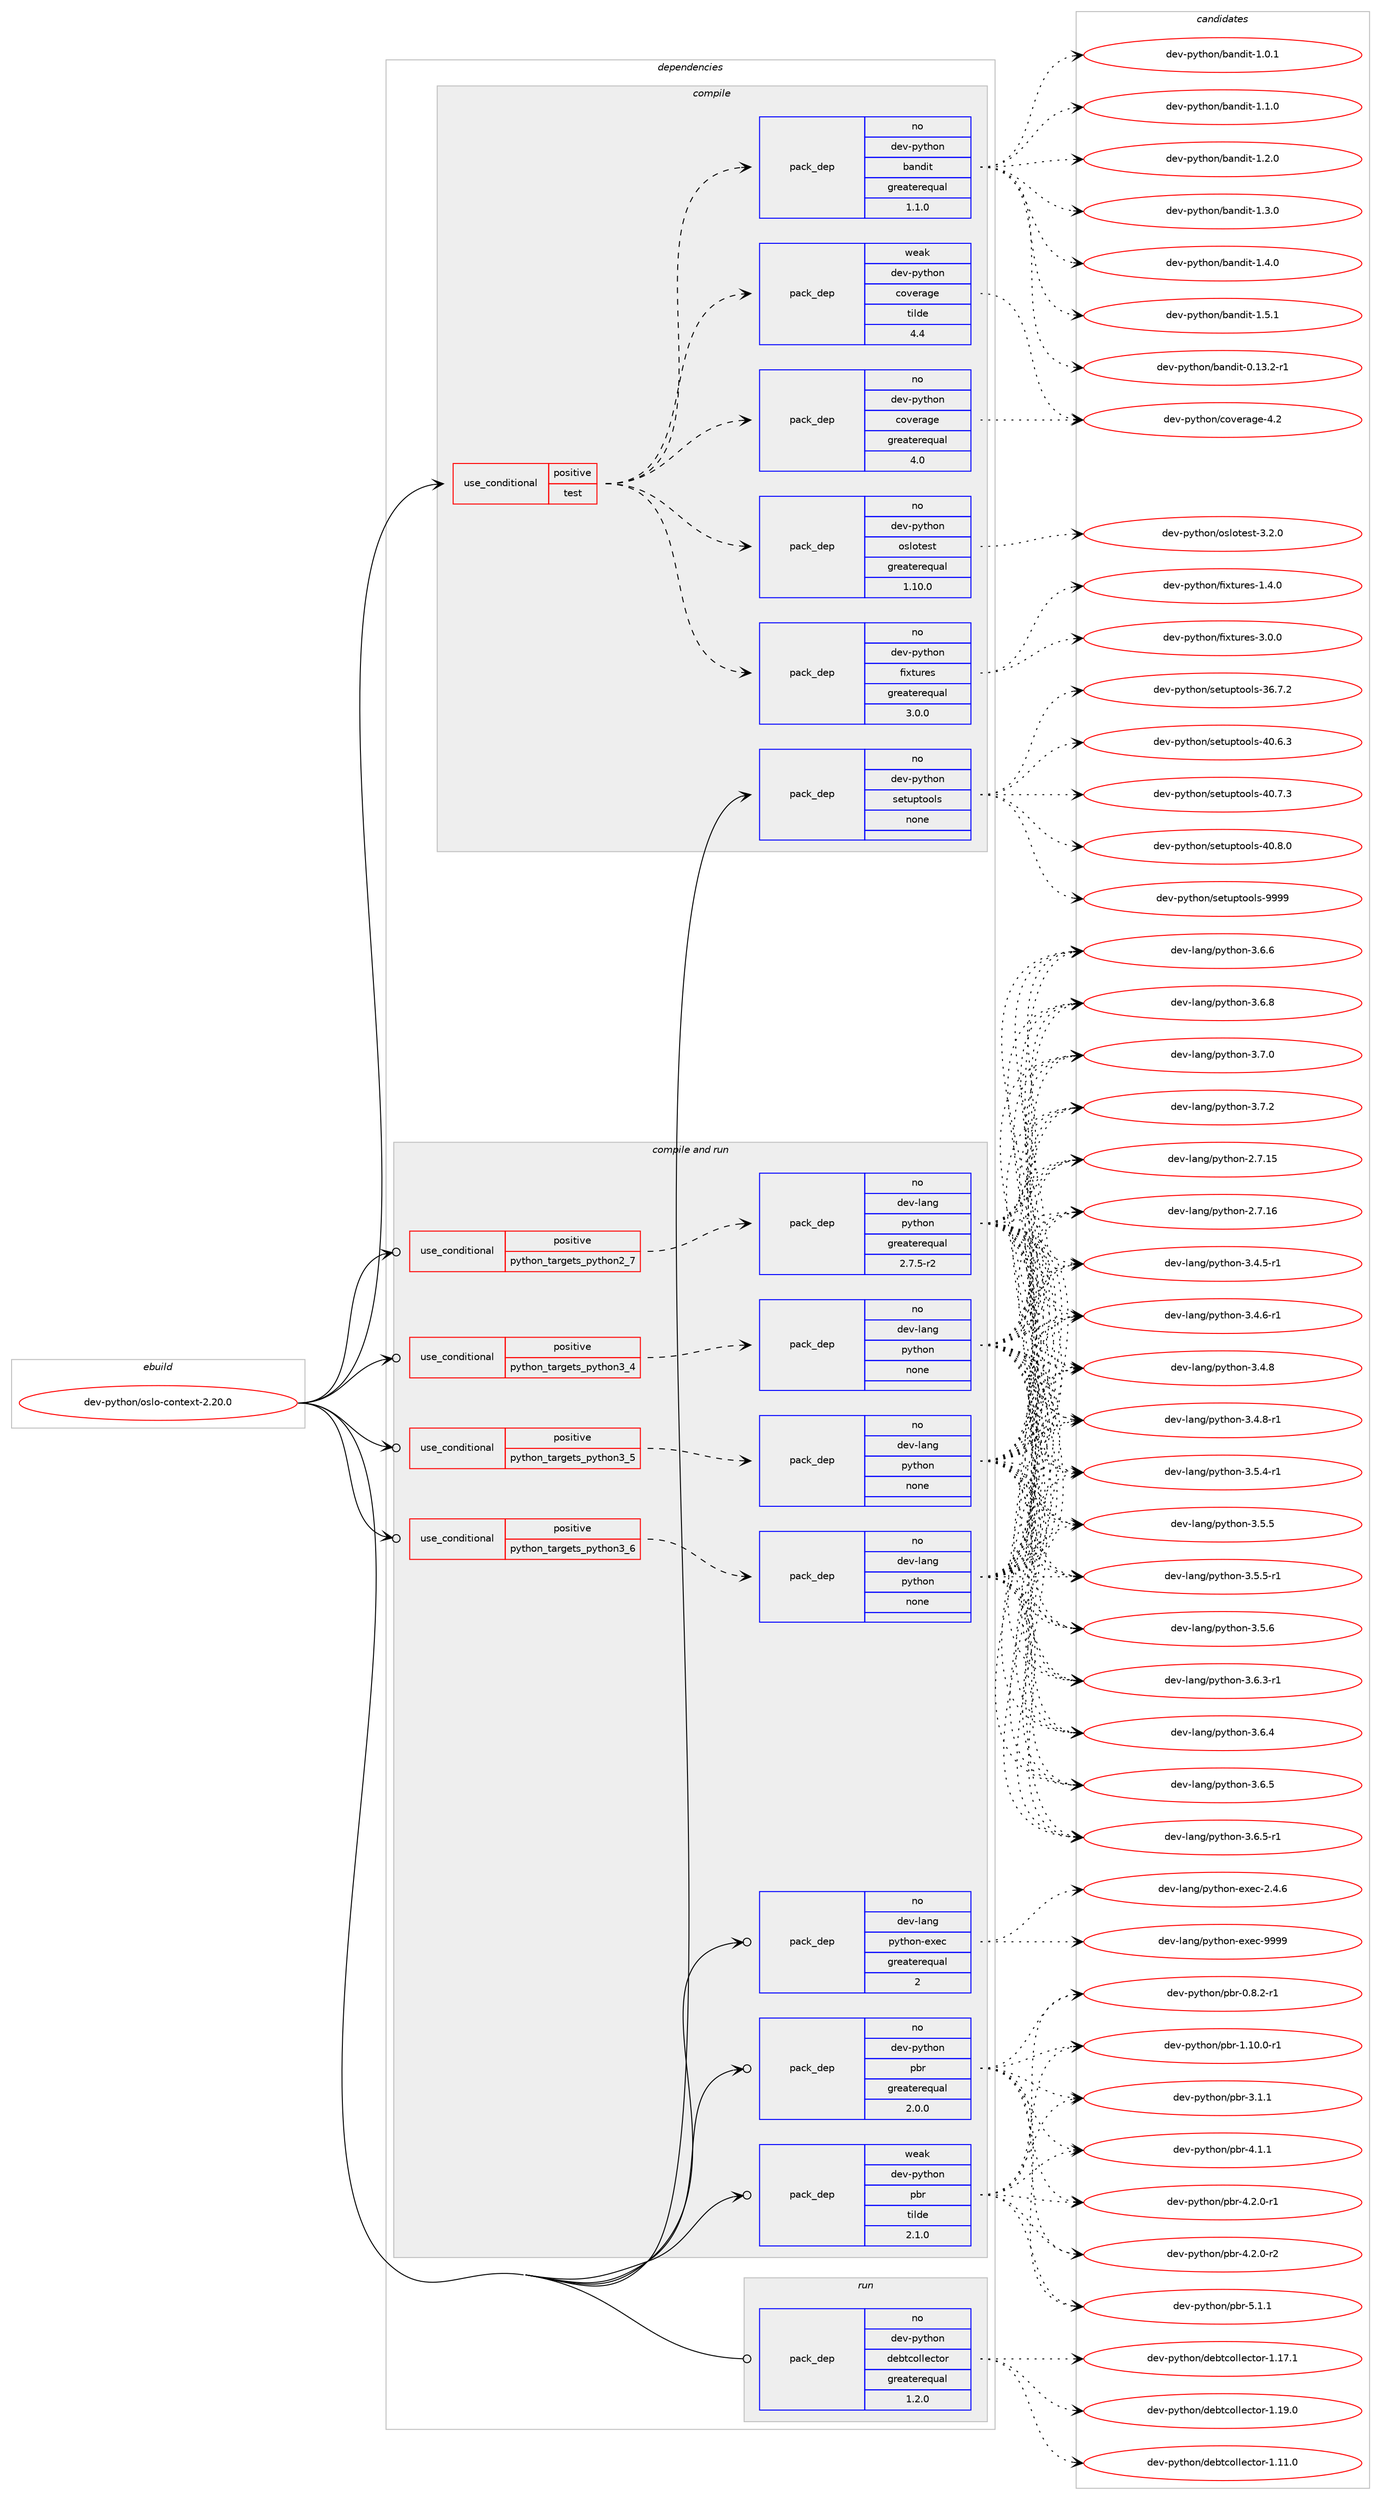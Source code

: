 digraph prolog {

# *************
# Graph options
# *************

newrank=true;
concentrate=true;
compound=true;
graph [rankdir=LR,fontname=Helvetica,fontsize=10,ranksep=1.5];#, ranksep=2.5, nodesep=0.2];
edge  [arrowhead=vee];
node  [fontname=Helvetica,fontsize=10];

# **********
# The ebuild
# **********

subgraph cluster_leftcol {
color=gray;
rank=same;
label=<<i>ebuild</i>>;
id [label="dev-python/oslo-context-2.20.0", color=red, width=4, href="../dev-python/oslo-context-2.20.0.svg"];
}

# ****************
# The dependencies
# ****************

subgraph cluster_midcol {
color=gray;
label=<<i>dependencies</i>>;
subgraph cluster_compile {
fillcolor="#eeeeee";
style=filled;
label=<<i>compile</i>>;
subgraph cond378696 {
dependency1422692 [label=<<TABLE BORDER="0" CELLBORDER="1" CELLSPACING="0" CELLPADDING="4"><TR><TD ROWSPAN="3" CELLPADDING="10">use_conditional</TD></TR><TR><TD>positive</TD></TR><TR><TD>test</TD></TR></TABLE>>, shape=none, color=red];
subgraph pack1020719 {
dependency1422693 [label=<<TABLE BORDER="0" CELLBORDER="1" CELLSPACING="0" CELLPADDING="4" WIDTH="220"><TR><TD ROWSPAN="6" CELLPADDING="30">pack_dep</TD></TR><TR><TD WIDTH="110">no</TD></TR><TR><TD>dev-python</TD></TR><TR><TD>fixtures</TD></TR><TR><TD>greaterequal</TD></TR><TR><TD>3.0.0</TD></TR></TABLE>>, shape=none, color=blue];
}
dependency1422692:e -> dependency1422693:w [weight=20,style="dashed",arrowhead="vee"];
subgraph pack1020720 {
dependency1422694 [label=<<TABLE BORDER="0" CELLBORDER="1" CELLSPACING="0" CELLPADDING="4" WIDTH="220"><TR><TD ROWSPAN="6" CELLPADDING="30">pack_dep</TD></TR><TR><TD WIDTH="110">no</TD></TR><TR><TD>dev-python</TD></TR><TR><TD>oslotest</TD></TR><TR><TD>greaterequal</TD></TR><TR><TD>1.10.0</TD></TR></TABLE>>, shape=none, color=blue];
}
dependency1422692:e -> dependency1422694:w [weight=20,style="dashed",arrowhead="vee"];
subgraph pack1020721 {
dependency1422695 [label=<<TABLE BORDER="0" CELLBORDER="1" CELLSPACING="0" CELLPADDING="4" WIDTH="220"><TR><TD ROWSPAN="6" CELLPADDING="30">pack_dep</TD></TR><TR><TD WIDTH="110">no</TD></TR><TR><TD>dev-python</TD></TR><TR><TD>coverage</TD></TR><TR><TD>greaterequal</TD></TR><TR><TD>4.0</TD></TR></TABLE>>, shape=none, color=blue];
}
dependency1422692:e -> dependency1422695:w [weight=20,style="dashed",arrowhead="vee"];
subgraph pack1020722 {
dependency1422696 [label=<<TABLE BORDER="0" CELLBORDER="1" CELLSPACING="0" CELLPADDING="4" WIDTH="220"><TR><TD ROWSPAN="6" CELLPADDING="30">pack_dep</TD></TR><TR><TD WIDTH="110">weak</TD></TR><TR><TD>dev-python</TD></TR><TR><TD>coverage</TD></TR><TR><TD>tilde</TD></TR><TR><TD>4.4</TD></TR></TABLE>>, shape=none, color=blue];
}
dependency1422692:e -> dependency1422696:w [weight=20,style="dashed",arrowhead="vee"];
subgraph pack1020723 {
dependency1422697 [label=<<TABLE BORDER="0" CELLBORDER="1" CELLSPACING="0" CELLPADDING="4" WIDTH="220"><TR><TD ROWSPAN="6" CELLPADDING="30">pack_dep</TD></TR><TR><TD WIDTH="110">no</TD></TR><TR><TD>dev-python</TD></TR><TR><TD>bandit</TD></TR><TR><TD>greaterequal</TD></TR><TR><TD>1.1.0</TD></TR></TABLE>>, shape=none, color=blue];
}
dependency1422692:e -> dependency1422697:w [weight=20,style="dashed",arrowhead="vee"];
}
id:e -> dependency1422692:w [weight=20,style="solid",arrowhead="vee"];
subgraph pack1020724 {
dependency1422698 [label=<<TABLE BORDER="0" CELLBORDER="1" CELLSPACING="0" CELLPADDING="4" WIDTH="220"><TR><TD ROWSPAN="6" CELLPADDING="30">pack_dep</TD></TR><TR><TD WIDTH="110">no</TD></TR><TR><TD>dev-python</TD></TR><TR><TD>setuptools</TD></TR><TR><TD>none</TD></TR><TR><TD></TD></TR></TABLE>>, shape=none, color=blue];
}
id:e -> dependency1422698:w [weight=20,style="solid",arrowhead="vee"];
}
subgraph cluster_compileandrun {
fillcolor="#eeeeee";
style=filled;
label=<<i>compile and run</i>>;
subgraph cond378697 {
dependency1422699 [label=<<TABLE BORDER="0" CELLBORDER="1" CELLSPACING="0" CELLPADDING="4"><TR><TD ROWSPAN="3" CELLPADDING="10">use_conditional</TD></TR><TR><TD>positive</TD></TR><TR><TD>python_targets_python2_7</TD></TR></TABLE>>, shape=none, color=red];
subgraph pack1020725 {
dependency1422700 [label=<<TABLE BORDER="0" CELLBORDER="1" CELLSPACING="0" CELLPADDING="4" WIDTH="220"><TR><TD ROWSPAN="6" CELLPADDING="30">pack_dep</TD></TR><TR><TD WIDTH="110">no</TD></TR><TR><TD>dev-lang</TD></TR><TR><TD>python</TD></TR><TR><TD>greaterequal</TD></TR><TR><TD>2.7.5-r2</TD></TR></TABLE>>, shape=none, color=blue];
}
dependency1422699:e -> dependency1422700:w [weight=20,style="dashed",arrowhead="vee"];
}
id:e -> dependency1422699:w [weight=20,style="solid",arrowhead="odotvee"];
subgraph cond378698 {
dependency1422701 [label=<<TABLE BORDER="0" CELLBORDER="1" CELLSPACING="0" CELLPADDING="4"><TR><TD ROWSPAN="3" CELLPADDING="10">use_conditional</TD></TR><TR><TD>positive</TD></TR><TR><TD>python_targets_python3_4</TD></TR></TABLE>>, shape=none, color=red];
subgraph pack1020726 {
dependency1422702 [label=<<TABLE BORDER="0" CELLBORDER="1" CELLSPACING="0" CELLPADDING="4" WIDTH="220"><TR><TD ROWSPAN="6" CELLPADDING="30">pack_dep</TD></TR><TR><TD WIDTH="110">no</TD></TR><TR><TD>dev-lang</TD></TR><TR><TD>python</TD></TR><TR><TD>none</TD></TR><TR><TD></TD></TR></TABLE>>, shape=none, color=blue];
}
dependency1422701:e -> dependency1422702:w [weight=20,style="dashed",arrowhead="vee"];
}
id:e -> dependency1422701:w [weight=20,style="solid",arrowhead="odotvee"];
subgraph cond378699 {
dependency1422703 [label=<<TABLE BORDER="0" CELLBORDER="1" CELLSPACING="0" CELLPADDING="4"><TR><TD ROWSPAN="3" CELLPADDING="10">use_conditional</TD></TR><TR><TD>positive</TD></TR><TR><TD>python_targets_python3_5</TD></TR></TABLE>>, shape=none, color=red];
subgraph pack1020727 {
dependency1422704 [label=<<TABLE BORDER="0" CELLBORDER="1" CELLSPACING="0" CELLPADDING="4" WIDTH="220"><TR><TD ROWSPAN="6" CELLPADDING="30">pack_dep</TD></TR><TR><TD WIDTH="110">no</TD></TR><TR><TD>dev-lang</TD></TR><TR><TD>python</TD></TR><TR><TD>none</TD></TR><TR><TD></TD></TR></TABLE>>, shape=none, color=blue];
}
dependency1422703:e -> dependency1422704:w [weight=20,style="dashed",arrowhead="vee"];
}
id:e -> dependency1422703:w [weight=20,style="solid",arrowhead="odotvee"];
subgraph cond378700 {
dependency1422705 [label=<<TABLE BORDER="0" CELLBORDER="1" CELLSPACING="0" CELLPADDING="4"><TR><TD ROWSPAN="3" CELLPADDING="10">use_conditional</TD></TR><TR><TD>positive</TD></TR><TR><TD>python_targets_python3_6</TD></TR></TABLE>>, shape=none, color=red];
subgraph pack1020728 {
dependency1422706 [label=<<TABLE BORDER="0" CELLBORDER="1" CELLSPACING="0" CELLPADDING="4" WIDTH="220"><TR><TD ROWSPAN="6" CELLPADDING="30">pack_dep</TD></TR><TR><TD WIDTH="110">no</TD></TR><TR><TD>dev-lang</TD></TR><TR><TD>python</TD></TR><TR><TD>none</TD></TR><TR><TD></TD></TR></TABLE>>, shape=none, color=blue];
}
dependency1422705:e -> dependency1422706:w [weight=20,style="dashed",arrowhead="vee"];
}
id:e -> dependency1422705:w [weight=20,style="solid",arrowhead="odotvee"];
subgraph pack1020729 {
dependency1422707 [label=<<TABLE BORDER="0" CELLBORDER="1" CELLSPACING="0" CELLPADDING="4" WIDTH="220"><TR><TD ROWSPAN="6" CELLPADDING="30">pack_dep</TD></TR><TR><TD WIDTH="110">no</TD></TR><TR><TD>dev-lang</TD></TR><TR><TD>python-exec</TD></TR><TR><TD>greaterequal</TD></TR><TR><TD>2</TD></TR></TABLE>>, shape=none, color=blue];
}
id:e -> dependency1422707:w [weight=20,style="solid",arrowhead="odotvee"];
subgraph pack1020730 {
dependency1422708 [label=<<TABLE BORDER="0" CELLBORDER="1" CELLSPACING="0" CELLPADDING="4" WIDTH="220"><TR><TD ROWSPAN="6" CELLPADDING="30">pack_dep</TD></TR><TR><TD WIDTH="110">no</TD></TR><TR><TD>dev-python</TD></TR><TR><TD>pbr</TD></TR><TR><TD>greaterequal</TD></TR><TR><TD>2.0.0</TD></TR></TABLE>>, shape=none, color=blue];
}
id:e -> dependency1422708:w [weight=20,style="solid",arrowhead="odotvee"];
subgraph pack1020731 {
dependency1422709 [label=<<TABLE BORDER="0" CELLBORDER="1" CELLSPACING="0" CELLPADDING="4" WIDTH="220"><TR><TD ROWSPAN="6" CELLPADDING="30">pack_dep</TD></TR><TR><TD WIDTH="110">weak</TD></TR><TR><TD>dev-python</TD></TR><TR><TD>pbr</TD></TR><TR><TD>tilde</TD></TR><TR><TD>2.1.0</TD></TR></TABLE>>, shape=none, color=blue];
}
id:e -> dependency1422709:w [weight=20,style="solid",arrowhead="odotvee"];
}
subgraph cluster_run {
fillcolor="#eeeeee";
style=filled;
label=<<i>run</i>>;
subgraph pack1020732 {
dependency1422710 [label=<<TABLE BORDER="0" CELLBORDER="1" CELLSPACING="0" CELLPADDING="4" WIDTH="220"><TR><TD ROWSPAN="6" CELLPADDING="30">pack_dep</TD></TR><TR><TD WIDTH="110">no</TD></TR><TR><TD>dev-python</TD></TR><TR><TD>debtcollector</TD></TR><TR><TD>greaterequal</TD></TR><TR><TD>1.2.0</TD></TR></TABLE>>, shape=none, color=blue];
}
id:e -> dependency1422710:w [weight=20,style="solid",arrowhead="odot"];
}
}

# **************
# The candidates
# **************

subgraph cluster_choices {
rank=same;
color=gray;
label=<<i>candidates</i>>;

subgraph choice1020719 {
color=black;
nodesep=1;
choice1001011184511212111610411111047102105120116117114101115454946524648 [label="dev-python/fixtures-1.4.0", color=red, width=4,href="../dev-python/fixtures-1.4.0.svg"];
choice1001011184511212111610411111047102105120116117114101115455146484648 [label="dev-python/fixtures-3.0.0", color=red, width=4,href="../dev-python/fixtures-3.0.0.svg"];
dependency1422693:e -> choice1001011184511212111610411111047102105120116117114101115454946524648:w [style=dotted,weight="100"];
dependency1422693:e -> choice1001011184511212111610411111047102105120116117114101115455146484648:w [style=dotted,weight="100"];
}
subgraph choice1020720 {
color=black;
nodesep=1;
choice1001011184511212111610411111047111115108111116101115116455146504648 [label="dev-python/oslotest-3.2.0", color=red, width=4,href="../dev-python/oslotest-3.2.0.svg"];
dependency1422694:e -> choice1001011184511212111610411111047111115108111116101115116455146504648:w [style=dotted,weight="100"];
}
subgraph choice1020721 {
color=black;
nodesep=1;
choice1001011184511212111610411111047991111181011149710310145524650 [label="dev-python/coverage-4.2", color=red, width=4,href="../dev-python/coverage-4.2.svg"];
dependency1422695:e -> choice1001011184511212111610411111047991111181011149710310145524650:w [style=dotted,weight="100"];
}
subgraph choice1020722 {
color=black;
nodesep=1;
choice1001011184511212111610411111047991111181011149710310145524650 [label="dev-python/coverage-4.2", color=red, width=4,href="../dev-python/coverage-4.2.svg"];
dependency1422696:e -> choice1001011184511212111610411111047991111181011149710310145524650:w [style=dotted,weight="100"];
}
subgraph choice1020723 {
color=black;
nodesep=1;
choice10010111845112121116104111110479897110100105116454846495146504511449 [label="dev-python/bandit-0.13.2-r1", color=red, width=4,href="../dev-python/bandit-0.13.2-r1.svg"];
choice10010111845112121116104111110479897110100105116454946484649 [label="dev-python/bandit-1.0.1", color=red, width=4,href="../dev-python/bandit-1.0.1.svg"];
choice10010111845112121116104111110479897110100105116454946494648 [label="dev-python/bandit-1.1.0", color=red, width=4,href="../dev-python/bandit-1.1.0.svg"];
choice10010111845112121116104111110479897110100105116454946504648 [label="dev-python/bandit-1.2.0", color=red, width=4,href="../dev-python/bandit-1.2.0.svg"];
choice10010111845112121116104111110479897110100105116454946514648 [label="dev-python/bandit-1.3.0", color=red, width=4,href="../dev-python/bandit-1.3.0.svg"];
choice10010111845112121116104111110479897110100105116454946524648 [label="dev-python/bandit-1.4.0", color=red, width=4,href="../dev-python/bandit-1.4.0.svg"];
choice10010111845112121116104111110479897110100105116454946534649 [label="dev-python/bandit-1.5.1", color=red, width=4,href="../dev-python/bandit-1.5.1.svg"];
dependency1422697:e -> choice10010111845112121116104111110479897110100105116454846495146504511449:w [style=dotted,weight="100"];
dependency1422697:e -> choice10010111845112121116104111110479897110100105116454946484649:w [style=dotted,weight="100"];
dependency1422697:e -> choice10010111845112121116104111110479897110100105116454946494648:w [style=dotted,weight="100"];
dependency1422697:e -> choice10010111845112121116104111110479897110100105116454946504648:w [style=dotted,weight="100"];
dependency1422697:e -> choice10010111845112121116104111110479897110100105116454946514648:w [style=dotted,weight="100"];
dependency1422697:e -> choice10010111845112121116104111110479897110100105116454946524648:w [style=dotted,weight="100"];
dependency1422697:e -> choice10010111845112121116104111110479897110100105116454946534649:w [style=dotted,weight="100"];
}
subgraph choice1020724 {
color=black;
nodesep=1;
choice100101118451121211161041111104711510111611711211611111110811545515446554650 [label="dev-python/setuptools-36.7.2", color=red, width=4,href="../dev-python/setuptools-36.7.2.svg"];
choice100101118451121211161041111104711510111611711211611111110811545524846544651 [label="dev-python/setuptools-40.6.3", color=red, width=4,href="../dev-python/setuptools-40.6.3.svg"];
choice100101118451121211161041111104711510111611711211611111110811545524846554651 [label="dev-python/setuptools-40.7.3", color=red, width=4,href="../dev-python/setuptools-40.7.3.svg"];
choice100101118451121211161041111104711510111611711211611111110811545524846564648 [label="dev-python/setuptools-40.8.0", color=red, width=4,href="../dev-python/setuptools-40.8.0.svg"];
choice10010111845112121116104111110471151011161171121161111111081154557575757 [label="dev-python/setuptools-9999", color=red, width=4,href="../dev-python/setuptools-9999.svg"];
dependency1422698:e -> choice100101118451121211161041111104711510111611711211611111110811545515446554650:w [style=dotted,weight="100"];
dependency1422698:e -> choice100101118451121211161041111104711510111611711211611111110811545524846544651:w [style=dotted,weight="100"];
dependency1422698:e -> choice100101118451121211161041111104711510111611711211611111110811545524846554651:w [style=dotted,weight="100"];
dependency1422698:e -> choice100101118451121211161041111104711510111611711211611111110811545524846564648:w [style=dotted,weight="100"];
dependency1422698:e -> choice10010111845112121116104111110471151011161171121161111111081154557575757:w [style=dotted,weight="100"];
}
subgraph choice1020725 {
color=black;
nodesep=1;
choice10010111845108971101034711212111610411111045504655464953 [label="dev-lang/python-2.7.15", color=red, width=4,href="../dev-lang/python-2.7.15.svg"];
choice10010111845108971101034711212111610411111045504655464954 [label="dev-lang/python-2.7.16", color=red, width=4,href="../dev-lang/python-2.7.16.svg"];
choice1001011184510897110103471121211161041111104551465246534511449 [label="dev-lang/python-3.4.5-r1", color=red, width=4,href="../dev-lang/python-3.4.5-r1.svg"];
choice1001011184510897110103471121211161041111104551465246544511449 [label="dev-lang/python-3.4.6-r1", color=red, width=4,href="../dev-lang/python-3.4.6-r1.svg"];
choice100101118451089711010347112121116104111110455146524656 [label="dev-lang/python-3.4.8", color=red, width=4,href="../dev-lang/python-3.4.8.svg"];
choice1001011184510897110103471121211161041111104551465246564511449 [label="dev-lang/python-3.4.8-r1", color=red, width=4,href="../dev-lang/python-3.4.8-r1.svg"];
choice1001011184510897110103471121211161041111104551465346524511449 [label="dev-lang/python-3.5.4-r1", color=red, width=4,href="../dev-lang/python-3.5.4-r1.svg"];
choice100101118451089711010347112121116104111110455146534653 [label="dev-lang/python-3.5.5", color=red, width=4,href="../dev-lang/python-3.5.5.svg"];
choice1001011184510897110103471121211161041111104551465346534511449 [label="dev-lang/python-3.5.5-r1", color=red, width=4,href="../dev-lang/python-3.5.5-r1.svg"];
choice100101118451089711010347112121116104111110455146534654 [label="dev-lang/python-3.5.6", color=red, width=4,href="../dev-lang/python-3.5.6.svg"];
choice1001011184510897110103471121211161041111104551465446514511449 [label="dev-lang/python-3.6.3-r1", color=red, width=4,href="../dev-lang/python-3.6.3-r1.svg"];
choice100101118451089711010347112121116104111110455146544652 [label="dev-lang/python-3.6.4", color=red, width=4,href="../dev-lang/python-3.6.4.svg"];
choice100101118451089711010347112121116104111110455146544653 [label="dev-lang/python-3.6.5", color=red, width=4,href="../dev-lang/python-3.6.5.svg"];
choice1001011184510897110103471121211161041111104551465446534511449 [label="dev-lang/python-3.6.5-r1", color=red, width=4,href="../dev-lang/python-3.6.5-r1.svg"];
choice100101118451089711010347112121116104111110455146544654 [label="dev-lang/python-3.6.6", color=red, width=4,href="../dev-lang/python-3.6.6.svg"];
choice100101118451089711010347112121116104111110455146544656 [label="dev-lang/python-3.6.8", color=red, width=4,href="../dev-lang/python-3.6.8.svg"];
choice100101118451089711010347112121116104111110455146554648 [label="dev-lang/python-3.7.0", color=red, width=4,href="../dev-lang/python-3.7.0.svg"];
choice100101118451089711010347112121116104111110455146554650 [label="dev-lang/python-3.7.2", color=red, width=4,href="../dev-lang/python-3.7.2.svg"];
dependency1422700:e -> choice10010111845108971101034711212111610411111045504655464953:w [style=dotted,weight="100"];
dependency1422700:e -> choice10010111845108971101034711212111610411111045504655464954:w [style=dotted,weight="100"];
dependency1422700:e -> choice1001011184510897110103471121211161041111104551465246534511449:w [style=dotted,weight="100"];
dependency1422700:e -> choice1001011184510897110103471121211161041111104551465246544511449:w [style=dotted,weight="100"];
dependency1422700:e -> choice100101118451089711010347112121116104111110455146524656:w [style=dotted,weight="100"];
dependency1422700:e -> choice1001011184510897110103471121211161041111104551465246564511449:w [style=dotted,weight="100"];
dependency1422700:e -> choice1001011184510897110103471121211161041111104551465346524511449:w [style=dotted,weight="100"];
dependency1422700:e -> choice100101118451089711010347112121116104111110455146534653:w [style=dotted,weight="100"];
dependency1422700:e -> choice1001011184510897110103471121211161041111104551465346534511449:w [style=dotted,weight="100"];
dependency1422700:e -> choice100101118451089711010347112121116104111110455146534654:w [style=dotted,weight="100"];
dependency1422700:e -> choice1001011184510897110103471121211161041111104551465446514511449:w [style=dotted,weight="100"];
dependency1422700:e -> choice100101118451089711010347112121116104111110455146544652:w [style=dotted,weight="100"];
dependency1422700:e -> choice100101118451089711010347112121116104111110455146544653:w [style=dotted,weight="100"];
dependency1422700:e -> choice1001011184510897110103471121211161041111104551465446534511449:w [style=dotted,weight="100"];
dependency1422700:e -> choice100101118451089711010347112121116104111110455146544654:w [style=dotted,weight="100"];
dependency1422700:e -> choice100101118451089711010347112121116104111110455146544656:w [style=dotted,weight="100"];
dependency1422700:e -> choice100101118451089711010347112121116104111110455146554648:w [style=dotted,weight="100"];
dependency1422700:e -> choice100101118451089711010347112121116104111110455146554650:w [style=dotted,weight="100"];
}
subgraph choice1020726 {
color=black;
nodesep=1;
choice10010111845108971101034711212111610411111045504655464953 [label="dev-lang/python-2.7.15", color=red, width=4,href="../dev-lang/python-2.7.15.svg"];
choice10010111845108971101034711212111610411111045504655464954 [label="dev-lang/python-2.7.16", color=red, width=4,href="../dev-lang/python-2.7.16.svg"];
choice1001011184510897110103471121211161041111104551465246534511449 [label="dev-lang/python-3.4.5-r1", color=red, width=4,href="../dev-lang/python-3.4.5-r1.svg"];
choice1001011184510897110103471121211161041111104551465246544511449 [label="dev-lang/python-3.4.6-r1", color=red, width=4,href="../dev-lang/python-3.4.6-r1.svg"];
choice100101118451089711010347112121116104111110455146524656 [label="dev-lang/python-3.4.8", color=red, width=4,href="../dev-lang/python-3.4.8.svg"];
choice1001011184510897110103471121211161041111104551465246564511449 [label="dev-lang/python-3.4.8-r1", color=red, width=4,href="../dev-lang/python-3.4.8-r1.svg"];
choice1001011184510897110103471121211161041111104551465346524511449 [label="dev-lang/python-3.5.4-r1", color=red, width=4,href="../dev-lang/python-3.5.4-r1.svg"];
choice100101118451089711010347112121116104111110455146534653 [label="dev-lang/python-3.5.5", color=red, width=4,href="../dev-lang/python-3.5.5.svg"];
choice1001011184510897110103471121211161041111104551465346534511449 [label="dev-lang/python-3.5.5-r1", color=red, width=4,href="../dev-lang/python-3.5.5-r1.svg"];
choice100101118451089711010347112121116104111110455146534654 [label="dev-lang/python-3.5.6", color=red, width=4,href="../dev-lang/python-3.5.6.svg"];
choice1001011184510897110103471121211161041111104551465446514511449 [label="dev-lang/python-3.6.3-r1", color=red, width=4,href="../dev-lang/python-3.6.3-r1.svg"];
choice100101118451089711010347112121116104111110455146544652 [label="dev-lang/python-3.6.4", color=red, width=4,href="../dev-lang/python-3.6.4.svg"];
choice100101118451089711010347112121116104111110455146544653 [label="dev-lang/python-3.6.5", color=red, width=4,href="../dev-lang/python-3.6.5.svg"];
choice1001011184510897110103471121211161041111104551465446534511449 [label="dev-lang/python-3.6.5-r1", color=red, width=4,href="../dev-lang/python-3.6.5-r1.svg"];
choice100101118451089711010347112121116104111110455146544654 [label="dev-lang/python-3.6.6", color=red, width=4,href="../dev-lang/python-3.6.6.svg"];
choice100101118451089711010347112121116104111110455146544656 [label="dev-lang/python-3.6.8", color=red, width=4,href="../dev-lang/python-3.6.8.svg"];
choice100101118451089711010347112121116104111110455146554648 [label="dev-lang/python-3.7.0", color=red, width=4,href="../dev-lang/python-3.7.0.svg"];
choice100101118451089711010347112121116104111110455146554650 [label="dev-lang/python-3.7.2", color=red, width=4,href="../dev-lang/python-3.7.2.svg"];
dependency1422702:e -> choice10010111845108971101034711212111610411111045504655464953:w [style=dotted,weight="100"];
dependency1422702:e -> choice10010111845108971101034711212111610411111045504655464954:w [style=dotted,weight="100"];
dependency1422702:e -> choice1001011184510897110103471121211161041111104551465246534511449:w [style=dotted,weight="100"];
dependency1422702:e -> choice1001011184510897110103471121211161041111104551465246544511449:w [style=dotted,weight="100"];
dependency1422702:e -> choice100101118451089711010347112121116104111110455146524656:w [style=dotted,weight="100"];
dependency1422702:e -> choice1001011184510897110103471121211161041111104551465246564511449:w [style=dotted,weight="100"];
dependency1422702:e -> choice1001011184510897110103471121211161041111104551465346524511449:w [style=dotted,weight="100"];
dependency1422702:e -> choice100101118451089711010347112121116104111110455146534653:w [style=dotted,weight="100"];
dependency1422702:e -> choice1001011184510897110103471121211161041111104551465346534511449:w [style=dotted,weight="100"];
dependency1422702:e -> choice100101118451089711010347112121116104111110455146534654:w [style=dotted,weight="100"];
dependency1422702:e -> choice1001011184510897110103471121211161041111104551465446514511449:w [style=dotted,weight="100"];
dependency1422702:e -> choice100101118451089711010347112121116104111110455146544652:w [style=dotted,weight="100"];
dependency1422702:e -> choice100101118451089711010347112121116104111110455146544653:w [style=dotted,weight="100"];
dependency1422702:e -> choice1001011184510897110103471121211161041111104551465446534511449:w [style=dotted,weight="100"];
dependency1422702:e -> choice100101118451089711010347112121116104111110455146544654:w [style=dotted,weight="100"];
dependency1422702:e -> choice100101118451089711010347112121116104111110455146544656:w [style=dotted,weight="100"];
dependency1422702:e -> choice100101118451089711010347112121116104111110455146554648:w [style=dotted,weight="100"];
dependency1422702:e -> choice100101118451089711010347112121116104111110455146554650:w [style=dotted,weight="100"];
}
subgraph choice1020727 {
color=black;
nodesep=1;
choice10010111845108971101034711212111610411111045504655464953 [label="dev-lang/python-2.7.15", color=red, width=4,href="../dev-lang/python-2.7.15.svg"];
choice10010111845108971101034711212111610411111045504655464954 [label="dev-lang/python-2.7.16", color=red, width=4,href="../dev-lang/python-2.7.16.svg"];
choice1001011184510897110103471121211161041111104551465246534511449 [label="dev-lang/python-3.4.5-r1", color=red, width=4,href="../dev-lang/python-3.4.5-r1.svg"];
choice1001011184510897110103471121211161041111104551465246544511449 [label="dev-lang/python-3.4.6-r1", color=red, width=4,href="../dev-lang/python-3.4.6-r1.svg"];
choice100101118451089711010347112121116104111110455146524656 [label="dev-lang/python-3.4.8", color=red, width=4,href="../dev-lang/python-3.4.8.svg"];
choice1001011184510897110103471121211161041111104551465246564511449 [label="dev-lang/python-3.4.8-r1", color=red, width=4,href="../dev-lang/python-3.4.8-r1.svg"];
choice1001011184510897110103471121211161041111104551465346524511449 [label="dev-lang/python-3.5.4-r1", color=red, width=4,href="../dev-lang/python-3.5.4-r1.svg"];
choice100101118451089711010347112121116104111110455146534653 [label="dev-lang/python-3.5.5", color=red, width=4,href="../dev-lang/python-3.5.5.svg"];
choice1001011184510897110103471121211161041111104551465346534511449 [label="dev-lang/python-3.5.5-r1", color=red, width=4,href="../dev-lang/python-3.5.5-r1.svg"];
choice100101118451089711010347112121116104111110455146534654 [label="dev-lang/python-3.5.6", color=red, width=4,href="../dev-lang/python-3.5.6.svg"];
choice1001011184510897110103471121211161041111104551465446514511449 [label="dev-lang/python-3.6.3-r1", color=red, width=4,href="../dev-lang/python-3.6.3-r1.svg"];
choice100101118451089711010347112121116104111110455146544652 [label="dev-lang/python-3.6.4", color=red, width=4,href="../dev-lang/python-3.6.4.svg"];
choice100101118451089711010347112121116104111110455146544653 [label="dev-lang/python-3.6.5", color=red, width=4,href="../dev-lang/python-3.6.5.svg"];
choice1001011184510897110103471121211161041111104551465446534511449 [label="dev-lang/python-3.6.5-r1", color=red, width=4,href="../dev-lang/python-3.6.5-r1.svg"];
choice100101118451089711010347112121116104111110455146544654 [label="dev-lang/python-3.6.6", color=red, width=4,href="../dev-lang/python-3.6.6.svg"];
choice100101118451089711010347112121116104111110455146544656 [label="dev-lang/python-3.6.8", color=red, width=4,href="../dev-lang/python-3.6.8.svg"];
choice100101118451089711010347112121116104111110455146554648 [label="dev-lang/python-3.7.0", color=red, width=4,href="../dev-lang/python-3.7.0.svg"];
choice100101118451089711010347112121116104111110455146554650 [label="dev-lang/python-3.7.2", color=red, width=4,href="../dev-lang/python-3.7.2.svg"];
dependency1422704:e -> choice10010111845108971101034711212111610411111045504655464953:w [style=dotted,weight="100"];
dependency1422704:e -> choice10010111845108971101034711212111610411111045504655464954:w [style=dotted,weight="100"];
dependency1422704:e -> choice1001011184510897110103471121211161041111104551465246534511449:w [style=dotted,weight="100"];
dependency1422704:e -> choice1001011184510897110103471121211161041111104551465246544511449:w [style=dotted,weight="100"];
dependency1422704:e -> choice100101118451089711010347112121116104111110455146524656:w [style=dotted,weight="100"];
dependency1422704:e -> choice1001011184510897110103471121211161041111104551465246564511449:w [style=dotted,weight="100"];
dependency1422704:e -> choice1001011184510897110103471121211161041111104551465346524511449:w [style=dotted,weight="100"];
dependency1422704:e -> choice100101118451089711010347112121116104111110455146534653:w [style=dotted,weight="100"];
dependency1422704:e -> choice1001011184510897110103471121211161041111104551465346534511449:w [style=dotted,weight="100"];
dependency1422704:e -> choice100101118451089711010347112121116104111110455146534654:w [style=dotted,weight="100"];
dependency1422704:e -> choice1001011184510897110103471121211161041111104551465446514511449:w [style=dotted,weight="100"];
dependency1422704:e -> choice100101118451089711010347112121116104111110455146544652:w [style=dotted,weight="100"];
dependency1422704:e -> choice100101118451089711010347112121116104111110455146544653:w [style=dotted,weight="100"];
dependency1422704:e -> choice1001011184510897110103471121211161041111104551465446534511449:w [style=dotted,weight="100"];
dependency1422704:e -> choice100101118451089711010347112121116104111110455146544654:w [style=dotted,weight="100"];
dependency1422704:e -> choice100101118451089711010347112121116104111110455146544656:w [style=dotted,weight="100"];
dependency1422704:e -> choice100101118451089711010347112121116104111110455146554648:w [style=dotted,weight="100"];
dependency1422704:e -> choice100101118451089711010347112121116104111110455146554650:w [style=dotted,weight="100"];
}
subgraph choice1020728 {
color=black;
nodesep=1;
choice10010111845108971101034711212111610411111045504655464953 [label="dev-lang/python-2.7.15", color=red, width=4,href="../dev-lang/python-2.7.15.svg"];
choice10010111845108971101034711212111610411111045504655464954 [label="dev-lang/python-2.7.16", color=red, width=4,href="../dev-lang/python-2.7.16.svg"];
choice1001011184510897110103471121211161041111104551465246534511449 [label="dev-lang/python-3.4.5-r1", color=red, width=4,href="../dev-lang/python-3.4.5-r1.svg"];
choice1001011184510897110103471121211161041111104551465246544511449 [label="dev-lang/python-3.4.6-r1", color=red, width=4,href="../dev-lang/python-3.4.6-r1.svg"];
choice100101118451089711010347112121116104111110455146524656 [label="dev-lang/python-3.4.8", color=red, width=4,href="../dev-lang/python-3.4.8.svg"];
choice1001011184510897110103471121211161041111104551465246564511449 [label="dev-lang/python-3.4.8-r1", color=red, width=4,href="../dev-lang/python-3.4.8-r1.svg"];
choice1001011184510897110103471121211161041111104551465346524511449 [label="dev-lang/python-3.5.4-r1", color=red, width=4,href="../dev-lang/python-3.5.4-r1.svg"];
choice100101118451089711010347112121116104111110455146534653 [label="dev-lang/python-3.5.5", color=red, width=4,href="../dev-lang/python-3.5.5.svg"];
choice1001011184510897110103471121211161041111104551465346534511449 [label="dev-lang/python-3.5.5-r1", color=red, width=4,href="../dev-lang/python-3.5.5-r1.svg"];
choice100101118451089711010347112121116104111110455146534654 [label="dev-lang/python-3.5.6", color=red, width=4,href="../dev-lang/python-3.5.6.svg"];
choice1001011184510897110103471121211161041111104551465446514511449 [label="dev-lang/python-3.6.3-r1", color=red, width=4,href="../dev-lang/python-3.6.3-r1.svg"];
choice100101118451089711010347112121116104111110455146544652 [label="dev-lang/python-3.6.4", color=red, width=4,href="../dev-lang/python-3.6.4.svg"];
choice100101118451089711010347112121116104111110455146544653 [label="dev-lang/python-3.6.5", color=red, width=4,href="../dev-lang/python-3.6.5.svg"];
choice1001011184510897110103471121211161041111104551465446534511449 [label="dev-lang/python-3.6.5-r1", color=red, width=4,href="../dev-lang/python-3.6.5-r1.svg"];
choice100101118451089711010347112121116104111110455146544654 [label="dev-lang/python-3.6.6", color=red, width=4,href="../dev-lang/python-3.6.6.svg"];
choice100101118451089711010347112121116104111110455146544656 [label="dev-lang/python-3.6.8", color=red, width=4,href="../dev-lang/python-3.6.8.svg"];
choice100101118451089711010347112121116104111110455146554648 [label="dev-lang/python-3.7.0", color=red, width=4,href="../dev-lang/python-3.7.0.svg"];
choice100101118451089711010347112121116104111110455146554650 [label="dev-lang/python-3.7.2", color=red, width=4,href="../dev-lang/python-3.7.2.svg"];
dependency1422706:e -> choice10010111845108971101034711212111610411111045504655464953:w [style=dotted,weight="100"];
dependency1422706:e -> choice10010111845108971101034711212111610411111045504655464954:w [style=dotted,weight="100"];
dependency1422706:e -> choice1001011184510897110103471121211161041111104551465246534511449:w [style=dotted,weight="100"];
dependency1422706:e -> choice1001011184510897110103471121211161041111104551465246544511449:w [style=dotted,weight="100"];
dependency1422706:e -> choice100101118451089711010347112121116104111110455146524656:w [style=dotted,weight="100"];
dependency1422706:e -> choice1001011184510897110103471121211161041111104551465246564511449:w [style=dotted,weight="100"];
dependency1422706:e -> choice1001011184510897110103471121211161041111104551465346524511449:w [style=dotted,weight="100"];
dependency1422706:e -> choice100101118451089711010347112121116104111110455146534653:w [style=dotted,weight="100"];
dependency1422706:e -> choice1001011184510897110103471121211161041111104551465346534511449:w [style=dotted,weight="100"];
dependency1422706:e -> choice100101118451089711010347112121116104111110455146534654:w [style=dotted,weight="100"];
dependency1422706:e -> choice1001011184510897110103471121211161041111104551465446514511449:w [style=dotted,weight="100"];
dependency1422706:e -> choice100101118451089711010347112121116104111110455146544652:w [style=dotted,weight="100"];
dependency1422706:e -> choice100101118451089711010347112121116104111110455146544653:w [style=dotted,weight="100"];
dependency1422706:e -> choice1001011184510897110103471121211161041111104551465446534511449:w [style=dotted,weight="100"];
dependency1422706:e -> choice100101118451089711010347112121116104111110455146544654:w [style=dotted,weight="100"];
dependency1422706:e -> choice100101118451089711010347112121116104111110455146544656:w [style=dotted,weight="100"];
dependency1422706:e -> choice100101118451089711010347112121116104111110455146554648:w [style=dotted,weight="100"];
dependency1422706:e -> choice100101118451089711010347112121116104111110455146554650:w [style=dotted,weight="100"];
}
subgraph choice1020729 {
color=black;
nodesep=1;
choice1001011184510897110103471121211161041111104510112010199455046524654 [label="dev-lang/python-exec-2.4.6", color=red, width=4,href="../dev-lang/python-exec-2.4.6.svg"];
choice10010111845108971101034711212111610411111045101120101994557575757 [label="dev-lang/python-exec-9999", color=red, width=4,href="../dev-lang/python-exec-9999.svg"];
dependency1422707:e -> choice1001011184510897110103471121211161041111104510112010199455046524654:w [style=dotted,weight="100"];
dependency1422707:e -> choice10010111845108971101034711212111610411111045101120101994557575757:w [style=dotted,weight="100"];
}
subgraph choice1020730 {
color=black;
nodesep=1;
choice1001011184511212111610411111047112981144548465646504511449 [label="dev-python/pbr-0.8.2-r1", color=red, width=4,href="../dev-python/pbr-0.8.2-r1.svg"];
choice100101118451121211161041111104711298114454946494846484511449 [label="dev-python/pbr-1.10.0-r1", color=red, width=4,href="../dev-python/pbr-1.10.0-r1.svg"];
choice100101118451121211161041111104711298114455146494649 [label="dev-python/pbr-3.1.1", color=red, width=4,href="../dev-python/pbr-3.1.1.svg"];
choice100101118451121211161041111104711298114455246494649 [label="dev-python/pbr-4.1.1", color=red, width=4,href="../dev-python/pbr-4.1.1.svg"];
choice1001011184511212111610411111047112981144552465046484511449 [label="dev-python/pbr-4.2.0-r1", color=red, width=4,href="../dev-python/pbr-4.2.0-r1.svg"];
choice1001011184511212111610411111047112981144552465046484511450 [label="dev-python/pbr-4.2.0-r2", color=red, width=4,href="../dev-python/pbr-4.2.0-r2.svg"];
choice100101118451121211161041111104711298114455346494649 [label="dev-python/pbr-5.1.1", color=red, width=4,href="../dev-python/pbr-5.1.1.svg"];
dependency1422708:e -> choice1001011184511212111610411111047112981144548465646504511449:w [style=dotted,weight="100"];
dependency1422708:e -> choice100101118451121211161041111104711298114454946494846484511449:w [style=dotted,weight="100"];
dependency1422708:e -> choice100101118451121211161041111104711298114455146494649:w [style=dotted,weight="100"];
dependency1422708:e -> choice100101118451121211161041111104711298114455246494649:w [style=dotted,weight="100"];
dependency1422708:e -> choice1001011184511212111610411111047112981144552465046484511449:w [style=dotted,weight="100"];
dependency1422708:e -> choice1001011184511212111610411111047112981144552465046484511450:w [style=dotted,weight="100"];
dependency1422708:e -> choice100101118451121211161041111104711298114455346494649:w [style=dotted,weight="100"];
}
subgraph choice1020731 {
color=black;
nodesep=1;
choice1001011184511212111610411111047112981144548465646504511449 [label="dev-python/pbr-0.8.2-r1", color=red, width=4,href="../dev-python/pbr-0.8.2-r1.svg"];
choice100101118451121211161041111104711298114454946494846484511449 [label="dev-python/pbr-1.10.0-r1", color=red, width=4,href="../dev-python/pbr-1.10.0-r1.svg"];
choice100101118451121211161041111104711298114455146494649 [label="dev-python/pbr-3.1.1", color=red, width=4,href="../dev-python/pbr-3.1.1.svg"];
choice100101118451121211161041111104711298114455246494649 [label="dev-python/pbr-4.1.1", color=red, width=4,href="../dev-python/pbr-4.1.1.svg"];
choice1001011184511212111610411111047112981144552465046484511449 [label="dev-python/pbr-4.2.0-r1", color=red, width=4,href="../dev-python/pbr-4.2.0-r1.svg"];
choice1001011184511212111610411111047112981144552465046484511450 [label="dev-python/pbr-4.2.0-r2", color=red, width=4,href="../dev-python/pbr-4.2.0-r2.svg"];
choice100101118451121211161041111104711298114455346494649 [label="dev-python/pbr-5.1.1", color=red, width=4,href="../dev-python/pbr-5.1.1.svg"];
dependency1422709:e -> choice1001011184511212111610411111047112981144548465646504511449:w [style=dotted,weight="100"];
dependency1422709:e -> choice100101118451121211161041111104711298114454946494846484511449:w [style=dotted,weight="100"];
dependency1422709:e -> choice100101118451121211161041111104711298114455146494649:w [style=dotted,weight="100"];
dependency1422709:e -> choice100101118451121211161041111104711298114455246494649:w [style=dotted,weight="100"];
dependency1422709:e -> choice1001011184511212111610411111047112981144552465046484511449:w [style=dotted,weight="100"];
dependency1422709:e -> choice1001011184511212111610411111047112981144552465046484511450:w [style=dotted,weight="100"];
dependency1422709:e -> choice100101118451121211161041111104711298114455346494649:w [style=dotted,weight="100"];
}
subgraph choice1020732 {
color=black;
nodesep=1;
choice100101118451121211161041111104710010198116991111081081019911611111445494649494648 [label="dev-python/debtcollector-1.11.0", color=red, width=4,href="../dev-python/debtcollector-1.11.0.svg"];
choice100101118451121211161041111104710010198116991111081081019911611111445494649554649 [label="dev-python/debtcollector-1.17.1", color=red, width=4,href="../dev-python/debtcollector-1.17.1.svg"];
choice100101118451121211161041111104710010198116991111081081019911611111445494649574648 [label="dev-python/debtcollector-1.19.0", color=red, width=4,href="../dev-python/debtcollector-1.19.0.svg"];
dependency1422710:e -> choice100101118451121211161041111104710010198116991111081081019911611111445494649494648:w [style=dotted,weight="100"];
dependency1422710:e -> choice100101118451121211161041111104710010198116991111081081019911611111445494649554649:w [style=dotted,weight="100"];
dependency1422710:e -> choice100101118451121211161041111104710010198116991111081081019911611111445494649574648:w [style=dotted,weight="100"];
}
}

}
